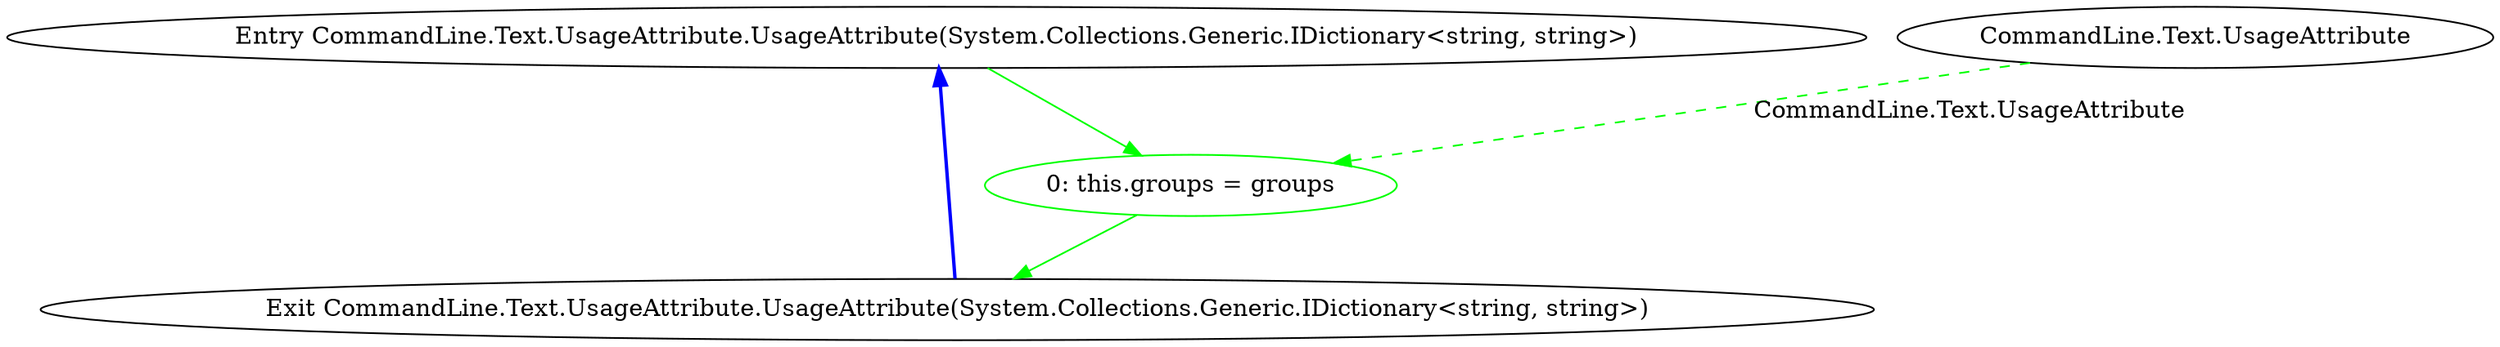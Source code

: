 digraph  {
m0_0 [cluster="CommandLine.Text.UsageAttribute.UsageAttribute(System.Collections.Generic.IDictionary<string, string>)", file="ParserResultExtensions.cs", label="Entry CommandLine.Text.UsageAttribute.UsageAttribute(System.Collections.Generic.IDictionary<string, string>)", span="12-12"];
m0_1 [cluster="CommandLine.Text.UsageAttribute.UsageAttribute(System.Collections.Generic.IDictionary<string, string>)", color=green, community=0, file="ParserResultExtensions.cs", label="0: this.groups = groups", span="14-14"];
m0_2 [cluster="CommandLine.Text.UsageAttribute.UsageAttribute(System.Collections.Generic.IDictionary<string, string>)", file="ParserResultExtensions.cs", label="Exit CommandLine.Text.UsageAttribute.UsageAttribute(System.Collections.Generic.IDictionary<string, string>)", span="12-12"];
m0_5 [file="ParserResultExtensions.cs", label="CommandLine.Text.UsageAttribute", span=""];
m0_0 -> m0_1  [color=green, key=0, style=solid];
m0_1 -> m0_2  [color=green, key=0, style=solid];
m0_2 -> m0_0  [color=blue, key=0, style=bold];
m0_5 -> m0_1  [color=green, key=1, label="CommandLine.Text.UsageAttribute", style=dashed];
}
